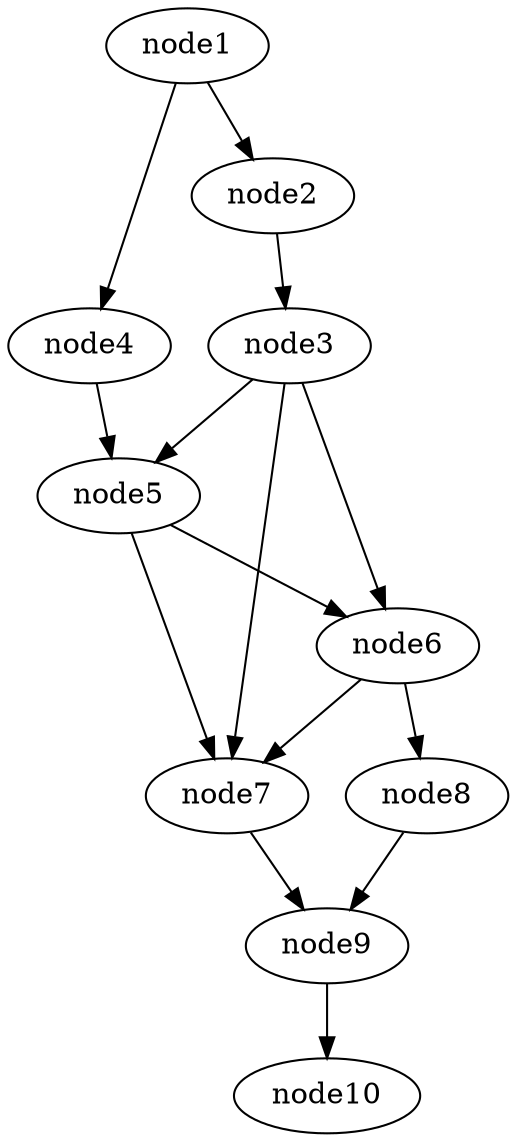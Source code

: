 digraph g{
	node10
	node9 -> node10
	node8 -> node9
	node7 -> node9
	node6 -> node8
	node6 -> node7
	node5 -> node7
	node5 -> node6
	node4 -> node5
	node3 -> node7
	node3 -> node6
	node3 -> node5
	node2 -> node3
	node1 -> node4
	node1 -> node2
}
